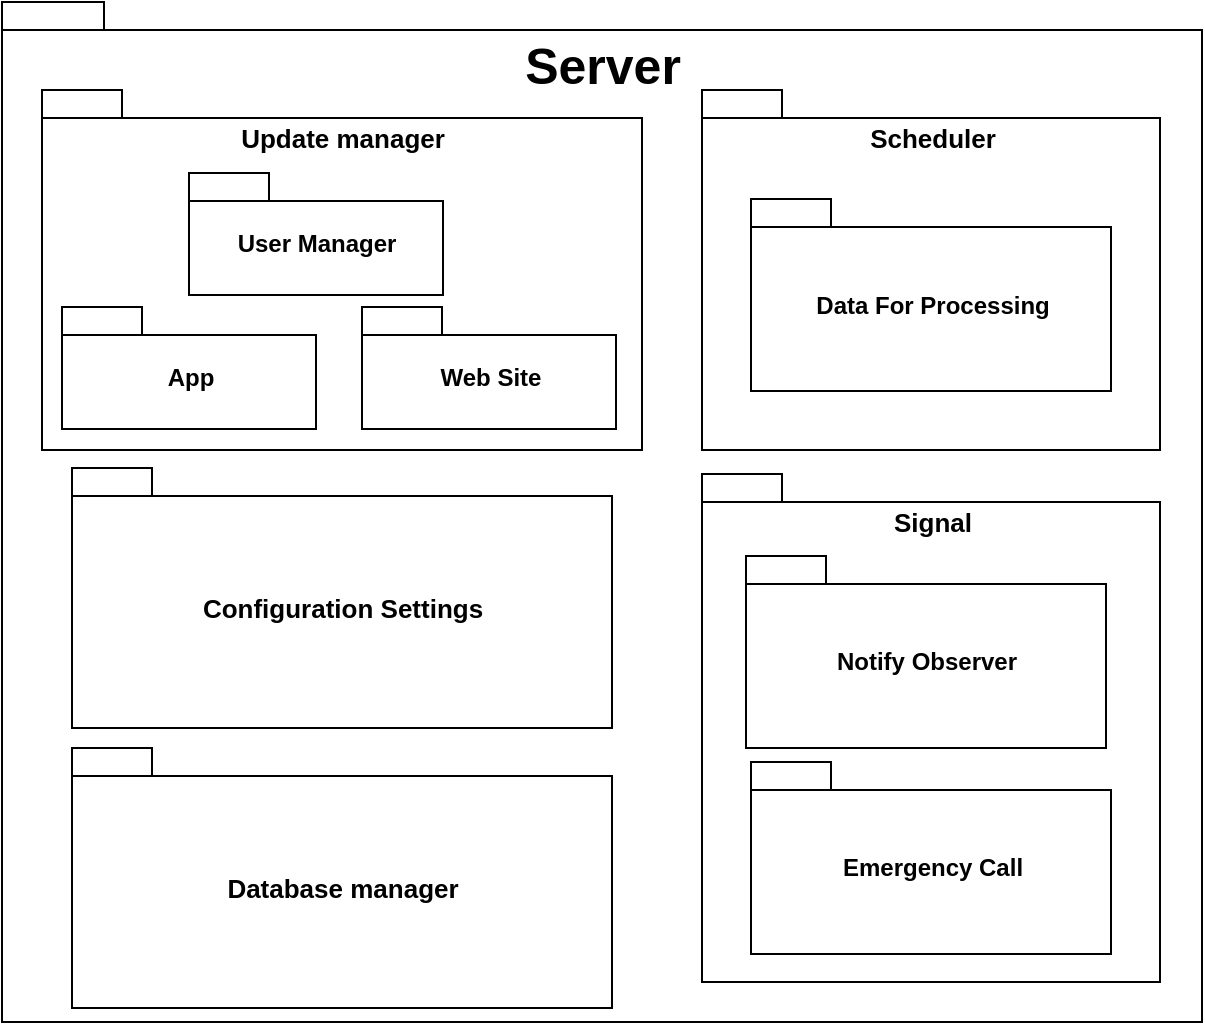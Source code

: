 <mxfile version="10.7.7" type="device"><diagram id="UqfwxrNSt3T1XBWRuMVR" name="Page-1"><mxGraphModel dx="1010" dy="554" grid="1" gridSize="10" guides="1" tooltips="1" connect="1" arrows="1" fold="1" page="1" pageScale="1" pageWidth="850" pageHeight="1100" math="0" shadow="0"><root><mxCell id="0"/><mxCell id="1" parent="0"/><mxCell id="oxIbhcNnZjQltCuzmWBf-1" value="Server" style="shape=folder;fontStyle=1;spacingTop=10;tabWidth=40;tabHeight=14;tabPosition=left;html=1;verticalAlign=top;fontSize=25;" parent="1" vertex="1"><mxGeometry x="90" y="180" width="600" height="510" as="geometry"/></mxCell><mxCell id="oxIbhcNnZjQltCuzmWBf-48" value="Update manager&lt;br style=&quot;font-size: 13px;&quot;&gt;" style="shape=folder;fontStyle=1;spacingTop=10;tabWidth=40;tabHeight=14;tabPosition=left;html=1;verticalAlign=top;fontSize=13;" parent="1" vertex="1"><mxGeometry x="110" y="224" width="300" height="180" as="geometry"/></mxCell><mxCell id="oxIbhcNnZjQltCuzmWBf-31" value="User Manager" style="shape=folder;fontStyle=1;spacingTop=10;tabWidth=40;tabHeight=14;tabPosition=left;html=1;" parent="1" vertex="1"><mxGeometry x="183.5" y="265.5" width="127" height="61" as="geometry"/></mxCell><mxCell id="oxIbhcNnZjQltCuzmWBf-3" value="Configuration Settings" style="shape=folder;fontStyle=1;spacingTop=10;tabWidth=40;tabHeight=14;tabPosition=left;html=1;verticalAlign=middle;fontSize=13;" parent="1" vertex="1"><mxGeometry x="125" y="413" width="270" height="130" as="geometry"/></mxCell><mxCell id="oxIbhcNnZjQltCuzmWBf-60" value="App" style="shape=folder;fontStyle=1;spacingTop=10;tabWidth=40;tabHeight=14;tabPosition=left;html=1;" parent="1" vertex="1"><mxGeometry x="120" y="332.5" width="127" height="61" as="geometry"/></mxCell><mxCell id="oxIbhcNnZjQltCuzmWBf-61" value="Database manager&lt;br style=&quot;font-size: 13px;&quot;&gt;" style="shape=folder;fontStyle=1;spacingTop=10;tabWidth=40;tabHeight=14;tabPosition=left;html=1;verticalAlign=middle;fontSize=13;" parent="1" vertex="1"><mxGeometry x="125" y="553" width="270" height="130" as="geometry"/></mxCell><mxCell id="oxIbhcNnZjQltCuzmWBf-63" value="Scheduler" style="shape=folder;fontStyle=1;spacingTop=10;tabWidth=40;tabHeight=14;tabPosition=left;html=1;verticalAlign=top;fontSize=13;" parent="1" vertex="1"><mxGeometry x="440" y="224" width="229" height="180" as="geometry"/></mxCell><mxCell id="oxIbhcNnZjQltCuzmWBf-67" value="Signal&lt;br style=&quot;font-size: 13px;&quot;&gt;" style="shape=folder;fontStyle=1;spacingTop=10;tabWidth=40;tabHeight=14;tabPosition=left;html=1;verticalAlign=top;fontSize=13;" parent="1" vertex="1"><mxGeometry x="440" y="416" width="229" height="254" as="geometry"/></mxCell><mxCell id="oxIbhcNnZjQltCuzmWBf-70" value="Web Site" style="shape=folder;fontStyle=1;spacingTop=10;tabWidth=40;tabHeight=14;tabPosition=left;html=1;" parent="1" vertex="1"><mxGeometry x="270" y="332.5" width="127" height="61" as="geometry"/></mxCell><mxCell id="oxIbhcNnZjQltCuzmWBf-62" value="Notify Observer" style="shape=folder;fontStyle=1;spacingTop=10;tabWidth=40;tabHeight=14;tabPosition=left;html=1;fontSize=12;" parent="1" vertex="1"><mxGeometry x="462" y="457" width="180" height="96" as="geometry"/></mxCell><mxCell id="oxIbhcNnZjQltCuzmWBf-71" value="Emergency Call&lt;br&gt;" style="shape=folder;fontStyle=1;spacingTop=10;tabWidth=40;tabHeight=14;tabPosition=left;html=1;verticalAlign=middle;" parent="1" vertex="1"><mxGeometry x="464.5" y="560" width="180" height="96" as="geometry"/></mxCell><mxCell id="VgczjIHIjguOOrtmwgF--1" value="Data For Processing" style="shape=folder;fontStyle=1;spacingTop=10;tabWidth=40;tabHeight=14;tabPosition=left;html=1;" parent="1" vertex="1"><mxGeometry x="464.5" y="278.5" width="180" height="96" as="geometry"/></mxCell></root></mxGraphModel></diagram></mxfile>